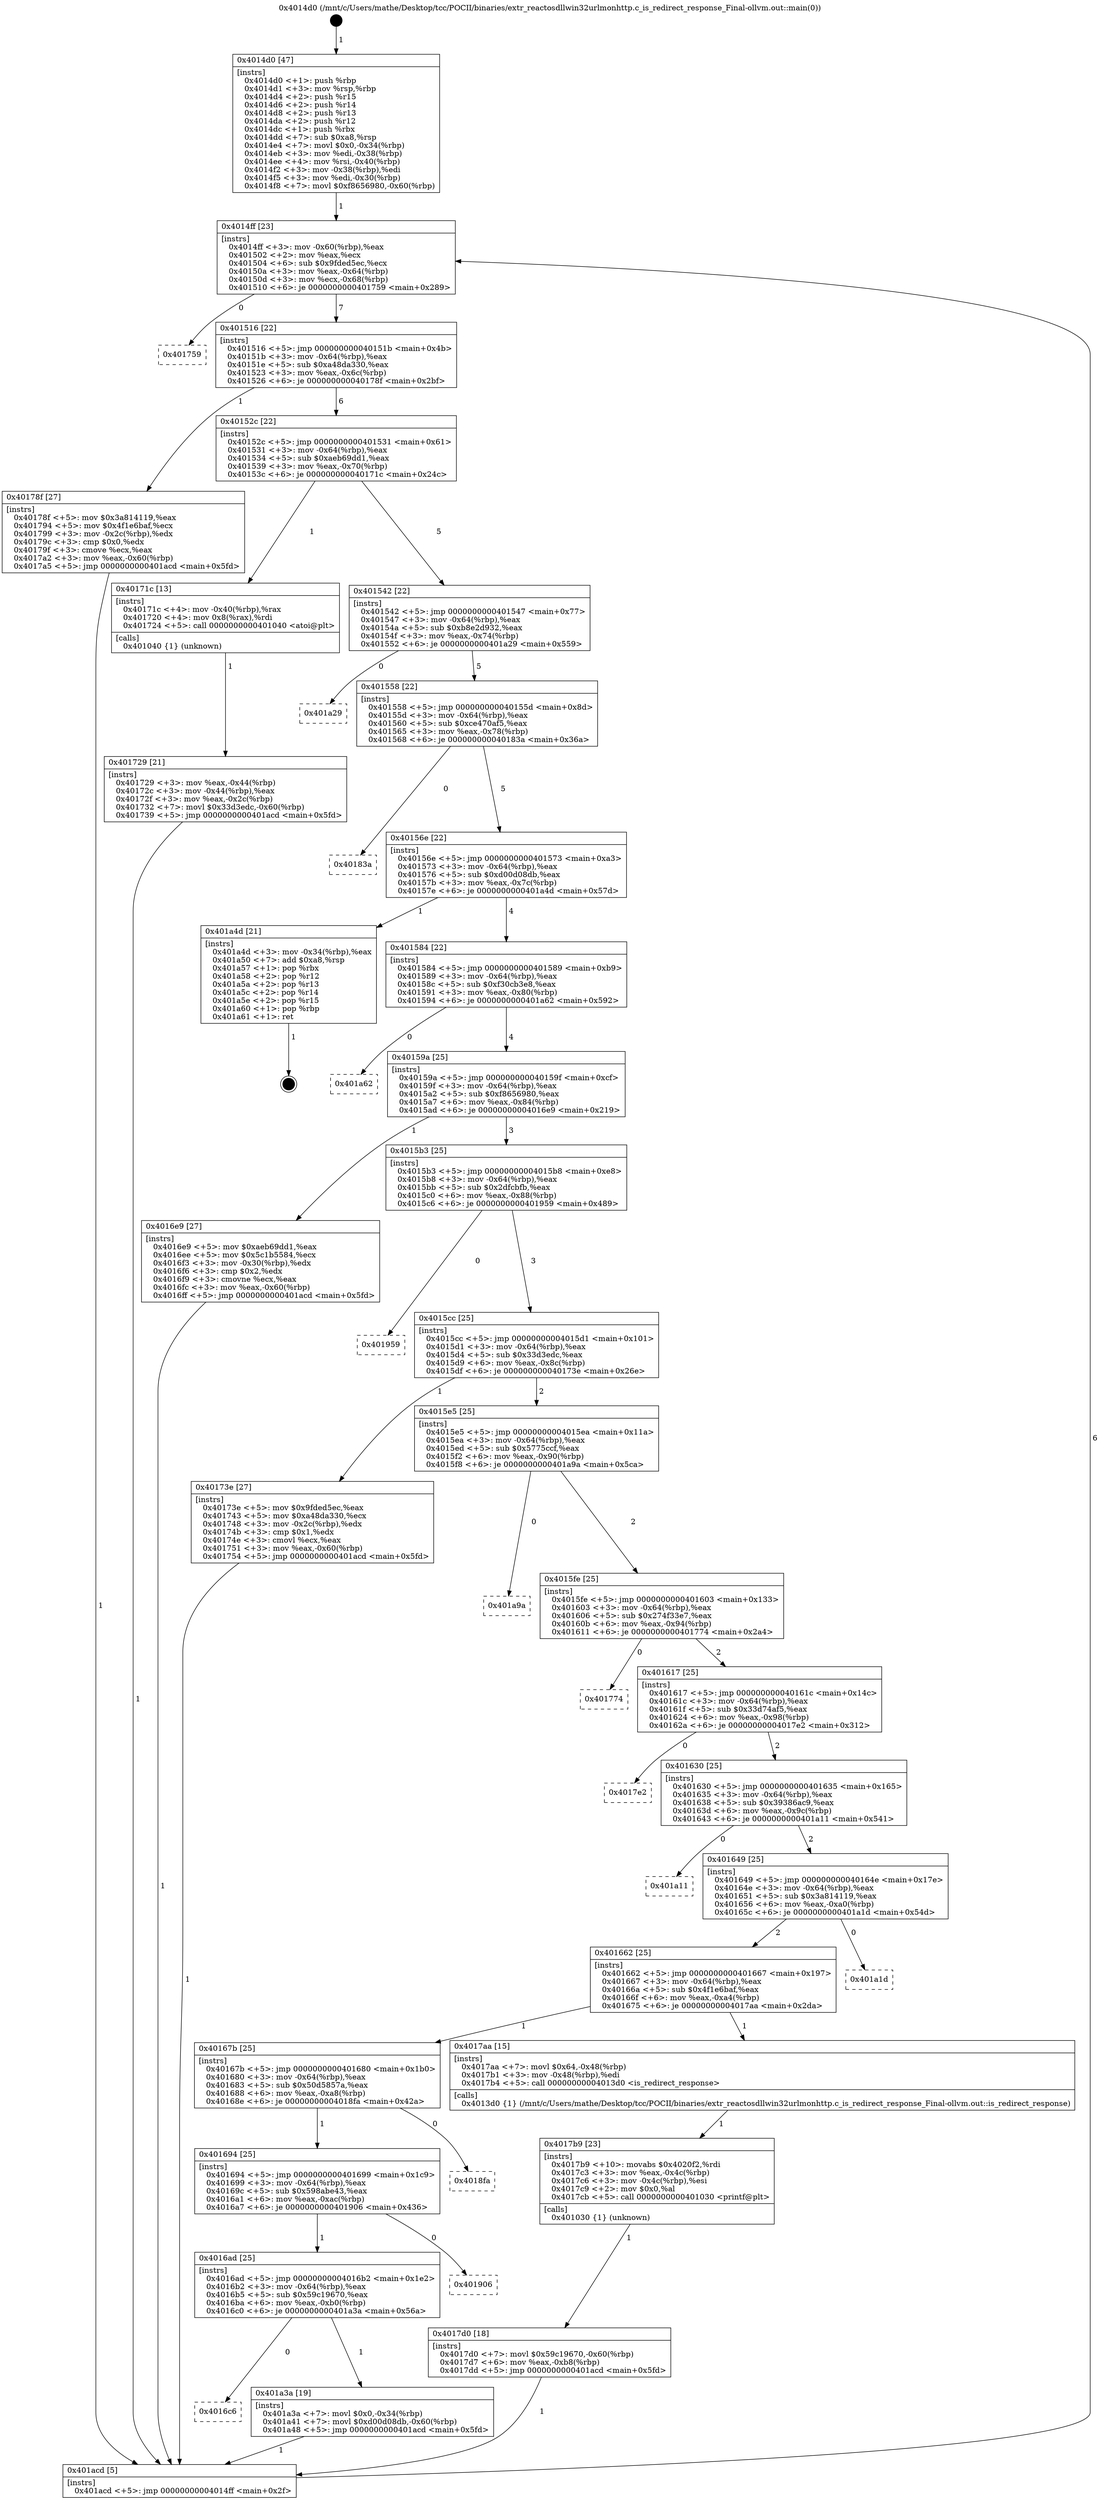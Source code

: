 digraph "0x4014d0" {
  label = "0x4014d0 (/mnt/c/Users/mathe/Desktop/tcc/POCII/binaries/extr_reactosdllwin32urlmonhttp.c_is_redirect_response_Final-ollvm.out::main(0))"
  labelloc = "t"
  node[shape=record]

  Entry [label="",width=0.3,height=0.3,shape=circle,fillcolor=black,style=filled]
  "0x4014ff" [label="{
     0x4014ff [23]\l
     | [instrs]\l
     &nbsp;&nbsp;0x4014ff \<+3\>: mov -0x60(%rbp),%eax\l
     &nbsp;&nbsp;0x401502 \<+2\>: mov %eax,%ecx\l
     &nbsp;&nbsp;0x401504 \<+6\>: sub $0x9fded5ec,%ecx\l
     &nbsp;&nbsp;0x40150a \<+3\>: mov %eax,-0x64(%rbp)\l
     &nbsp;&nbsp;0x40150d \<+3\>: mov %ecx,-0x68(%rbp)\l
     &nbsp;&nbsp;0x401510 \<+6\>: je 0000000000401759 \<main+0x289\>\l
  }"]
  "0x401759" [label="{
     0x401759\l
  }", style=dashed]
  "0x401516" [label="{
     0x401516 [22]\l
     | [instrs]\l
     &nbsp;&nbsp;0x401516 \<+5\>: jmp 000000000040151b \<main+0x4b\>\l
     &nbsp;&nbsp;0x40151b \<+3\>: mov -0x64(%rbp),%eax\l
     &nbsp;&nbsp;0x40151e \<+5\>: sub $0xa48da330,%eax\l
     &nbsp;&nbsp;0x401523 \<+3\>: mov %eax,-0x6c(%rbp)\l
     &nbsp;&nbsp;0x401526 \<+6\>: je 000000000040178f \<main+0x2bf\>\l
  }"]
  Exit [label="",width=0.3,height=0.3,shape=circle,fillcolor=black,style=filled,peripheries=2]
  "0x40178f" [label="{
     0x40178f [27]\l
     | [instrs]\l
     &nbsp;&nbsp;0x40178f \<+5\>: mov $0x3a814119,%eax\l
     &nbsp;&nbsp;0x401794 \<+5\>: mov $0x4f1e6baf,%ecx\l
     &nbsp;&nbsp;0x401799 \<+3\>: mov -0x2c(%rbp),%edx\l
     &nbsp;&nbsp;0x40179c \<+3\>: cmp $0x0,%edx\l
     &nbsp;&nbsp;0x40179f \<+3\>: cmove %ecx,%eax\l
     &nbsp;&nbsp;0x4017a2 \<+3\>: mov %eax,-0x60(%rbp)\l
     &nbsp;&nbsp;0x4017a5 \<+5\>: jmp 0000000000401acd \<main+0x5fd\>\l
  }"]
  "0x40152c" [label="{
     0x40152c [22]\l
     | [instrs]\l
     &nbsp;&nbsp;0x40152c \<+5\>: jmp 0000000000401531 \<main+0x61\>\l
     &nbsp;&nbsp;0x401531 \<+3\>: mov -0x64(%rbp),%eax\l
     &nbsp;&nbsp;0x401534 \<+5\>: sub $0xaeb69dd1,%eax\l
     &nbsp;&nbsp;0x401539 \<+3\>: mov %eax,-0x70(%rbp)\l
     &nbsp;&nbsp;0x40153c \<+6\>: je 000000000040171c \<main+0x24c\>\l
  }"]
  "0x4016c6" [label="{
     0x4016c6\l
  }", style=dashed]
  "0x40171c" [label="{
     0x40171c [13]\l
     | [instrs]\l
     &nbsp;&nbsp;0x40171c \<+4\>: mov -0x40(%rbp),%rax\l
     &nbsp;&nbsp;0x401720 \<+4\>: mov 0x8(%rax),%rdi\l
     &nbsp;&nbsp;0x401724 \<+5\>: call 0000000000401040 \<atoi@plt\>\l
     | [calls]\l
     &nbsp;&nbsp;0x401040 \{1\} (unknown)\l
  }"]
  "0x401542" [label="{
     0x401542 [22]\l
     | [instrs]\l
     &nbsp;&nbsp;0x401542 \<+5\>: jmp 0000000000401547 \<main+0x77\>\l
     &nbsp;&nbsp;0x401547 \<+3\>: mov -0x64(%rbp),%eax\l
     &nbsp;&nbsp;0x40154a \<+5\>: sub $0xb8e2d932,%eax\l
     &nbsp;&nbsp;0x40154f \<+3\>: mov %eax,-0x74(%rbp)\l
     &nbsp;&nbsp;0x401552 \<+6\>: je 0000000000401a29 \<main+0x559\>\l
  }"]
  "0x401a3a" [label="{
     0x401a3a [19]\l
     | [instrs]\l
     &nbsp;&nbsp;0x401a3a \<+7\>: movl $0x0,-0x34(%rbp)\l
     &nbsp;&nbsp;0x401a41 \<+7\>: movl $0xd00d08db,-0x60(%rbp)\l
     &nbsp;&nbsp;0x401a48 \<+5\>: jmp 0000000000401acd \<main+0x5fd\>\l
  }"]
  "0x401a29" [label="{
     0x401a29\l
  }", style=dashed]
  "0x401558" [label="{
     0x401558 [22]\l
     | [instrs]\l
     &nbsp;&nbsp;0x401558 \<+5\>: jmp 000000000040155d \<main+0x8d\>\l
     &nbsp;&nbsp;0x40155d \<+3\>: mov -0x64(%rbp),%eax\l
     &nbsp;&nbsp;0x401560 \<+5\>: sub $0xce470af5,%eax\l
     &nbsp;&nbsp;0x401565 \<+3\>: mov %eax,-0x78(%rbp)\l
     &nbsp;&nbsp;0x401568 \<+6\>: je 000000000040183a \<main+0x36a\>\l
  }"]
  "0x4016ad" [label="{
     0x4016ad [25]\l
     | [instrs]\l
     &nbsp;&nbsp;0x4016ad \<+5\>: jmp 00000000004016b2 \<main+0x1e2\>\l
     &nbsp;&nbsp;0x4016b2 \<+3\>: mov -0x64(%rbp),%eax\l
     &nbsp;&nbsp;0x4016b5 \<+5\>: sub $0x59c19670,%eax\l
     &nbsp;&nbsp;0x4016ba \<+6\>: mov %eax,-0xb0(%rbp)\l
     &nbsp;&nbsp;0x4016c0 \<+6\>: je 0000000000401a3a \<main+0x56a\>\l
  }"]
  "0x40183a" [label="{
     0x40183a\l
  }", style=dashed]
  "0x40156e" [label="{
     0x40156e [22]\l
     | [instrs]\l
     &nbsp;&nbsp;0x40156e \<+5\>: jmp 0000000000401573 \<main+0xa3\>\l
     &nbsp;&nbsp;0x401573 \<+3\>: mov -0x64(%rbp),%eax\l
     &nbsp;&nbsp;0x401576 \<+5\>: sub $0xd00d08db,%eax\l
     &nbsp;&nbsp;0x40157b \<+3\>: mov %eax,-0x7c(%rbp)\l
     &nbsp;&nbsp;0x40157e \<+6\>: je 0000000000401a4d \<main+0x57d\>\l
  }"]
  "0x401906" [label="{
     0x401906\l
  }", style=dashed]
  "0x401a4d" [label="{
     0x401a4d [21]\l
     | [instrs]\l
     &nbsp;&nbsp;0x401a4d \<+3\>: mov -0x34(%rbp),%eax\l
     &nbsp;&nbsp;0x401a50 \<+7\>: add $0xa8,%rsp\l
     &nbsp;&nbsp;0x401a57 \<+1\>: pop %rbx\l
     &nbsp;&nbsp;0x401a58 \<+2\>: pop %r12\l
     &nbsp;&nbsp;0x401a5a \<+2\>: pop %r13\l
     &nbsp;&nbsp;0x401a5c \<+2\>: pop %r14\l
     &nbsp;&nbsp;0x401a5e \<+2\>: pop %r15\l
     &nbsp;&nbsp;0x401a60 \<+1\>: pop %rbp\l
     &nbsp;&nbsp;0x401a61 \<+1\>: ret\l
  }"]
  "0x401584" [label="{
     0x401584 [22]\l
     | [instrs]\l
     &nbsp;&nbsp;0x401584 \<+5\>: jmp 0000000000401589 \<main+0xb9\>\l
     &nbsp;&nbsp;0x401589 \<+3\>: mov -0x64(%rbp),%eax\l
     &nbsp;&nbsp;0x40158c \<+5\>: sub $0xf30cb3e8,%eax\l
     &nbsp;&nbsp;0x401591 \<+3\>: mov %eax,-0x80(%rbp)\l
     &nbsp;&nbsp;0x401594 \<+6\>: je 0000000000401a62 \<main+0x592\>\l
  }"]
  "0x401694" [label="{
     0x401694 [25]\l
     | [instrs]\l
     &nbsp;&nbsp;0x401694 \<+5\>: jmp 0000000000401699 \<main+0x1c9\>\l
     &nbsp;&nbsp;0x401699 \<+3\>: mov -0x64(%rbp),%eax\l
     &nbsp;&nbsp;0x40169c \<+5\>: sub $0x598abe43,%eax\l
     &nbsp;&nbsp;0x4016a1 \<+6\>: mov %eax,-0xac(%rbp)\l
     &nbsp;&nbsp;0x4016a7 \<+6\>: je 0000000000401906 \<main+0x436\>\l
  }"]
  "0x401a62" [label="{
     0x401a62\l
  }", style=dashed]
  "0x40159a" [label="{
     0x40159a [25]\l
     | [instrs]\l
     &nbsp;&nbsp;0x40159a \<+5\>: jmp 000000000040159f \<main+0xcf\>\l
     &nbsp;&nbsp;0x40159f \<+3\>: mov -0x64(%rbp),%eax\l
     &nbsp;&nbsp;0x4015a2 \<+5\>: sub $0xf8656980,%eax\l
     &nbsp;&nbsp;0x4015a7 \<+6\>: mov %eax,-0x84(%rbp)\l
     &nbsp;&nbsp;0x4015ad \<+6\>: je 00000000004016e9 \<main+0x219\>\l
  }"]
  "0x4018fa" [label="{
     0x4018fa\l
  }", style=dashed]
  "0x4016e9" [label="{
     0x4016e9 [27]\l
     | [instrs]\l
     &nbsp;&nbsp;0x4016e9 \<+5\>: mov $0xaeb69dd1,%eax\l
     &nbsp;&nbsp;0x4016ee \<+5\>: mov $0x5c1b5584,%ecx\l
     &nbsp;&nbsp;0x4016f3 \<+3\>: mov -0x30(%rbp),%edx\l
     &nbsp;&nbsp;0x4016f6 \<+3\>: cmp $0x2,%edx\l
     &nbsp;&nbsp;0x4016f9 \<+3\>: cmovne %ecx,%eax\l
     &nbsp;&nbsp;0x4016fc \<+3\>: mov %eax,-0x60(%rbp)\l
     &nbsp;&nbsp;0x4016ff \<+5\>: jmp 0000000000401acd \<main+0x5fd\>\l
  }"]
  "0x4015b3" [label="{
     0x4015b3 [25]\l
     | [instrs]\l
     &nbsp;&nbsp;0x4015b3 \<+5\>: jmp 00000000004015b8 \<main+0xe8\>\l
     &nbsp;&nbsp;0x4015b8 \<+3\>: mov -0x64(%rbp),%eax\l
     &nbsp;&nbsp;0x4015bb \<+5\>: sub $0x2dfcbfb,%eax\l
     &nbsp;&nbsp;0x4015c0 \<+6\>: mov %eax,-0x88(%rbp)\l
     &nbsp;&nbsp;0x4015c6 \<+6\>: je 0000000000401959 \<main+0x489\>\l
  }"]
  "0x401acd" [label="{
     0x401acd [5]\l
     | [instrs]\l
     &nbsp;&nbsp;0x401acd \<+5\>: jmp 00000000004014ff \<main+0x2f\>\l
  }"]
  "0x4014d0" [label="{
     0x4014d0 [47]\l
     | [instrs]\l
     &nbsp;&nbsp;0x4014d0 \<+1\>: push %rbp\l
     &nbsp;&nbsp;0x4014d1 \<+3\>: mov %rsp,%rbp\l
     &nbsp;&nbsp;0x4014d4 \<+2\>: push %r15\l
     &nbsp;&nbsp;0x4014d6 \<+2\>: push %r14\l
     &nbsp;&nbsp;0x4014d8 \<+2\>: push %r13\l
     &nbsp;&nbsp;0x4014da \<+2\>: push %r12\l
     &nbsp;&nbsp;0x4014dc \<+1\>: push %rbx\l
     &nbsp;&nbsp;0x4014dd \<+7\>: sub $0xa8,%rsp\l
     &nbsp;&nbsp;0x4014e4 \<+7\>: movl $0x0,-0x34(%rbp)\l
     &nbsp;&nbsp;0x4014eb \<+3\>: mov %edi,-0x38(%rbp)\l
     &nbsp;&nbsp;0x4014ee \<+4\>: mov %rsi,-0x40(%rbp)\l
     &nbsp;&nbsp;0x4014f2 \<+3\>: mov -0x38(%rbp),%edi\l
     &nbsp;&nbsp;0x4014f5 \<+3\>: mov %edi,-0x30(%rbp)\l
     &nbsp;&nbsp;0x4014f8 \<+7\>: movl $0xf8656980,-0x60(%rbp)\l
  }"]
  "0x401729" [label="{
     0x401729 [21]\l
     | [instrs]\l
     &nbsp;&nbsp;0x401729 \<+3\>: mov %eax,-0x44(%rbp)\l
     &nbsp;&nbsp;0x40172c \<+3\>: mov -0x44(%rbp),%eax\l
     &nbsp;&nbsp;0x40172f \<+3\>: mov %eax,-0x2c(%rbp)\l
     &nbsp;&nbsp;0x401732 \<+7\>: movl $0x33d3edc,-0x60(%rbp)\l
     &nbsp;&nbsp;0x401739 \<+5\>: jmp 0000000000401acd \<main+0x5fd\>\l
  }"]
  "0x4017d0" [label="{
     0x4017d0 [18]\l
     | [instrs]\l
     &nbsp;&nbsp;0x4017d0 \<+7\>: movl $0x59c19670,-0x60(%rbp)\l
     &nbsp;&nbsp;0x4017d7 \<+6\>: mov %eax,-0xb8(%rbp)\l
     &nbsp;&nbsp;0x4017dd \<+5\>: jmp 0000000000401acd \<main+0x5fd\>\l
  }"]
  "0x401959" [label="{
     0x401959\l
  }", style=dashed]
  "0x4015cc" [label="{
     0x4015cc [25]\l
     | [instrs]\l
     &nbsp;&nbsp;0x4015cc \<+5\>: jmp 00000000004015d1 \<main+0x101\>\l
     &nbsp;&nbsp;0x4015d1 \<+3\>: mov -0x64(%rbp),%eax\l
     &nbsp;&nbsp;0x4015d4 \<+5\>: sub $0x33d3edc,%eax\l
     &nbsp;&nbsp;0x4015d9 \<+6\>: mov %eax,-0x8c(%rbp)\l
     &nbsp;&nbsp;0x4015df \<+6\>: je 000000000040173e \<main+0x26e\>\l
  }"]
  "0x4017b9" [label="{
     0x4017b9 [23]\l
     | [instrs]\l
     &nbsp;&nbsp;0x4017b9 \<+10\>: movabs $0x4020f2,%rdi\l
     &nbsp;&nbsp;0x4017c3 \<+3\>: mov %eax,-0x4c(%rbp)\l
     &nbsp;&nbsp;0x4017c6 \<+3\>: mov -0x4c(%rbp),%esi\l
     &nbsp;&nbsp;0x4017c9 \<+2\>: mov $0x0,%al\l
     &nbsp;&nbsp;0x4017cb \<+5\>: call 0000000000401030 \<printf@plt\>\l
     | [calls]\l
     &nbsp;&nbsp;0x401030 \{1\} (unknown)\l
  }"]
  "0x40173e" [label="{
     0x40173e [27]\l
     | [instrs]\l
     &nbsp;&nbsp;0x40173e \<+5\>: mov $0x9fded5ec,%eax\l
     &nbsp;&nbsp;0x401743 \<+5\>: mov $0xa48da330,%ecx\l
     &nbsp;&nbsp;0x401748 \<+3\>: mov -0x2c(%rbp),%edx\l
     &nbsp;&nbsp;0x40174b \<+3\>: cmp $0x1,%edx\l
     &nbsp;&nbsp;0x40174e \<+3\>: cmovl %ecx,%eax\l
     &nbsp;&nbsp;0x401751 \<+3\>: mov %eax,-0x60(%rbp)\l
     &nbsp;&nbsp;0x401754 \<+5\>: jmp 0000000000401acd \<main+0x5fd\>\l
  }"]
  "0x4015e5" [label="{
     0x4015e5 [25]\l
     | [instrs]\l
     &nbsp;&nbsp;0x4015e5 \<+5\>: jmp 00000000004015ea \<main+0x11a\>\l
     &nbsp;&nbsp;0x4015ea \<+3\>: mov -0x64(%rbp),%eax\l
     &nbsp;&nbsp;0x4015ed \<+5\>: sub $0x5775ccf,%eax\l
     &nbsp;&nbsp;0x4015f2 \<+6\>: mov %eax,-0x90(%rbp)\l
     &nbsp;&nbsp;0x4015f8 \<+6\>: je 0000000000401a9a \<main+0x5ca\>\l
  }"]
  "0x40167b" [label="{
     0x40167b [25]\l
     | [instrs]\l
     &nbsp;&nbsp;0x40167b \<+5\>: jmp 0000000000401680 \<main+0x1b0\>\l
     &nbsp;&nbsp;0x401680 \<+3\>: mov -0x64(%rbp),%eax\l
     &nbsp;&nbsp;0x401683 \<+5\>: sub $0x50d5857a,%eax\l
     &nbsp;&nbsp;0x401688 \<+6\>: mov %eax,-0xa8(%rbp)\l
     &nbsp;&nbsp;0x40168e \<+6\>: je 00000000004018fa \<main+0x42a\>\l
  }"]
  "0x401a9a" [label="{
     0x401a9a\l
  }", style=dashed]
  "0x4015fe" [label="{
     0x4015fe [25]\l
     | [instrs]\l
     &nbsp;&nbsp;0x4015fe \<+5\>: jmp 0000000000401603 \<main+0x133\>\l
     &nbsp;&nbsp;0x401603 \<+3\>: mov -0x64(%rbp),%eax\l
     &nbsp;&nbsp;0x401606 \<+5\>: sub $0x274f33e7,%eax\l
     &nbsp;&nbsp;0x40160b \<+6\>: mov %eax,-0x94(%rbp)\l
     &nbsp;&nbsp;0x401611 \<+6\>: je 0000000000401774 \<main+0x2a4\>\l
  }"]
  "0x4017aa" [label="{
     0x4017aa [15]\l
     | [instrs]\l
     &nbsp;&nbsp;0x4017aa \<+7\>: movl $0x64,-0x48(%rbp)\l
     &nbsp;&nbsp;0x4017b1 \<+3\>: mov -0x48(%rbp),%edi\l
     &nbsp;&nbsp;0x4017b4 \<+5\>: call 00000000004013d0 \<is_redirect_response\>\l
     | [calls]\l
     &nbsp;&nbsp;0x4013d0 \{1\} (/mnt/c/Users/mathe/Desktop/tcc/POCII/binaries/extr_reactosdllwin32urlmonhttp.c_is_redirect_response_Final-ollvm.out::is_redirect_response)\l
  }"]
  "0x401774" [label="{
     0x401774\l
  }", style=dashed]
  "0x401617" [label="{
     0x401617 [25]\l
     | [instrs]\l
     &nbsp;&nbsp;0x401617 \<+5\>: jmp 000000000040161c \<main+0x14c\>\l
     &nbsp;&nbsp;0x40161c \<+3\>: mov -0x64(%rbp),%eax\l
     &nbsp;&nbsp;0x40161f \<+5\>: sub $0x33d74af5,%eax\l
     &nbsp;&nbsp;0x401624 \<+6\>: mov %eax,-0x98(%rbp)\l
     &nbsp;&nbsp;0x40162a \<+6\>: je 00000000004017e2 \<main+0x312\>\l
  }"]
  "0x401662" [label="{
     0x401662 [25]\l
     | [instrs]\l
     &nbsp;&nbsp;0x401662 \<+5\>: jmp 0000000000401667 \<main+0x197\>\l
     &nbsp;&nbsp;0x401667 \<+3\>: mov -0x64(%rbp),%eax\l
     &nbsp;&nbsp;0x40166a \<+5\>: sub $0x4f1e6baf,%eax\l
     &nbsp;&nbsp;0x40166f \<+6\>: mov %eax,-0xa4(%rbp)\l
     &nbsp;&nbsp;0x401675 \<+6\>: je 00000000004017aa \<main+0x2da\>\l
  }"]
  "0x4017e2" [label="{
     0x4017e2\l
  }", style=dashed]
  "0x401630" [label="{
     0x401630 [25]\l
     | [instrs]\l
     &nbsp;&nbsp;0x401630 \<+5\>: jmp 0000000000401635 \<main+0x165\>\l
     &nbsp;&nbsp;0x401635 \<+3\>: mov -0x64(%rbp),%eax\l
     &nbsp;&nbsp;0x401638 \<+5\>: sub $0x39386ac9,%eax\l
     &nbsp;&nbsp;0x40163d \<+6\>: mov %eax,-0x9c(%rbp)\l
     &nbsp;&nbsp;0x401643 \<+6\>: je 0000000000401a11 \<main+0x541\>\l
  }"]
  "0x401a1d" [label="{
     0x401a1d\l
  }", style=dashed]
  "0x401a11" [label="{
     0x401a11\l
  }", style=dashed]
  "0x401649" [label="{
     0x401649 [25]\l
     | [instrs]\l
     &nbsp;&nbsp;0x401649 \<+5\>: jmp 000000000040164e \<main+0x17e\>\l
     &nbsp;&nbsp;0x40164e \<+3\>: mov -0x64(%rbp),%eax\l
     &nbsp;&nbsp;0x401651 \<+5\>: sub $0x3a814119,%eax\l
     &nbsp;&nbsp;0x401656 \<+6\>: mov %eax,-0xa0(%rbp)\l
     &nbsp;&nbsp;0x40165c \<+6\>: je 0000000000401a1d \<main+0x54d\>\l
  }"]
  Entry -> "0x4014d0" [label=" 1"]
  "0x4014ff" -> "0x401759" [label=" 0"]
  "0x4014ff" -> "0x401516" [label=" 7"]
  "0x401a4d" -> Exit [label=" 1"]
  "0x401516" -> "0x40178f" [label=" 1"]
  "0x401516" -> "0x40152c" [label=" 6"]
  "0x401a3a" -> "0x401acd" [label=" 1"]
  "0x40152c" -> "0x40171c" [label=" 1"]
  "0x40152c" -> "0x401542" [label=" 5"]
  "0x4016ad" -> "0x4016c6" [label=" 0"]
  "0x401542" -> "0x401a29" [label=" 0"]
  "0x401542" -> "0x401558" [label=" 5"]
  "0x4016ad" -> "0x401a3a" [label=" 1"]
  "0x401558" -> "0x40183a" [label=" 0"]
  "0x401558" -> "0x40156e" [label=" 5"]
  "0x401694" -> "0x4016ad" [label=" 1"]
  "0x40156e" -> "0x401a4d" [label=" 1"]
  "0x40156e" -> "0x401584" [label=" 4"]
  "0x401694" -> "0x401906" [label=" 0"]
  "0x401584" -> "0x401a62" [label=" 0"]
  "0x401584" -> "0x40159a" [label=" 4"]
  "0x40167b" -> "0x401694" [label=" 1"]
  "0x40159a" -> "0x4016e9" [label=" 1"]
  "0x40159a" -> "0x4015b3" [label=" 3"]
  "0x4016e9" -> "0x401acd" [label=" 1"]
  "0x4014d0" -> "0x4014ff" [label=" 1"]
  "0x401acd" -> "0x4014ff" [label=" 6"]
  "0x40171c" -> "0x401729" [label=" 1"]
  "0x401729" -> "0x401acd" [label=" 1"]
  "0x40167b" -> "0x4018fa" [label=" 0"]
  "0x4015b3" -> "0x401959" [label=" 0"]
  "0x4015b3" -> "0x4015cc" [label=" 3"]
  "0x4017d0" -> "0x401acd" [label=" 1"]
  "0x4015cc" -> "0x40173e" [label=" 1"]
  "0x4015cc" -> "0x4015e5" [label=" 2"]
  "0x40173e" -> "0x401acd" [label=" 1"]
  "0x40178f" -> "0x401acd" [label=" 1"]
  "0x4017b9" -> "0x4017d0" [label=" 1"]
  "0x4015e5" -> "0x401a9a" [label=" 0"]
  "0x4015e5" -> "0x4015fe" [label=" 2"]
  "0x4017aa" -> "0x4017b9" [label=" 1"]
  "0x4015fe" -> "0x401774" [label=" 0"]
  "0x4015fe" -> "0x401617" [label=" 2"]
  "0x401662" -> "0x40167b" [label=" 1"]
  "0x401617" -> "0x4017e2" [label=" 0"]
  "0x401617" -> "0x401630" [label=" 2"]
  "0x401662" -> "0x4017aa" [label=" 1"]
  "0x401630" -> "0x401a11" [label=" 0"]
  "0x401630" -> "0x401649" [label=" 2"]
  "0x401649" -> "0x401662" [label=" 2"]
  "0x401649" -> "0x401a1d" [label=" 0"]
}
